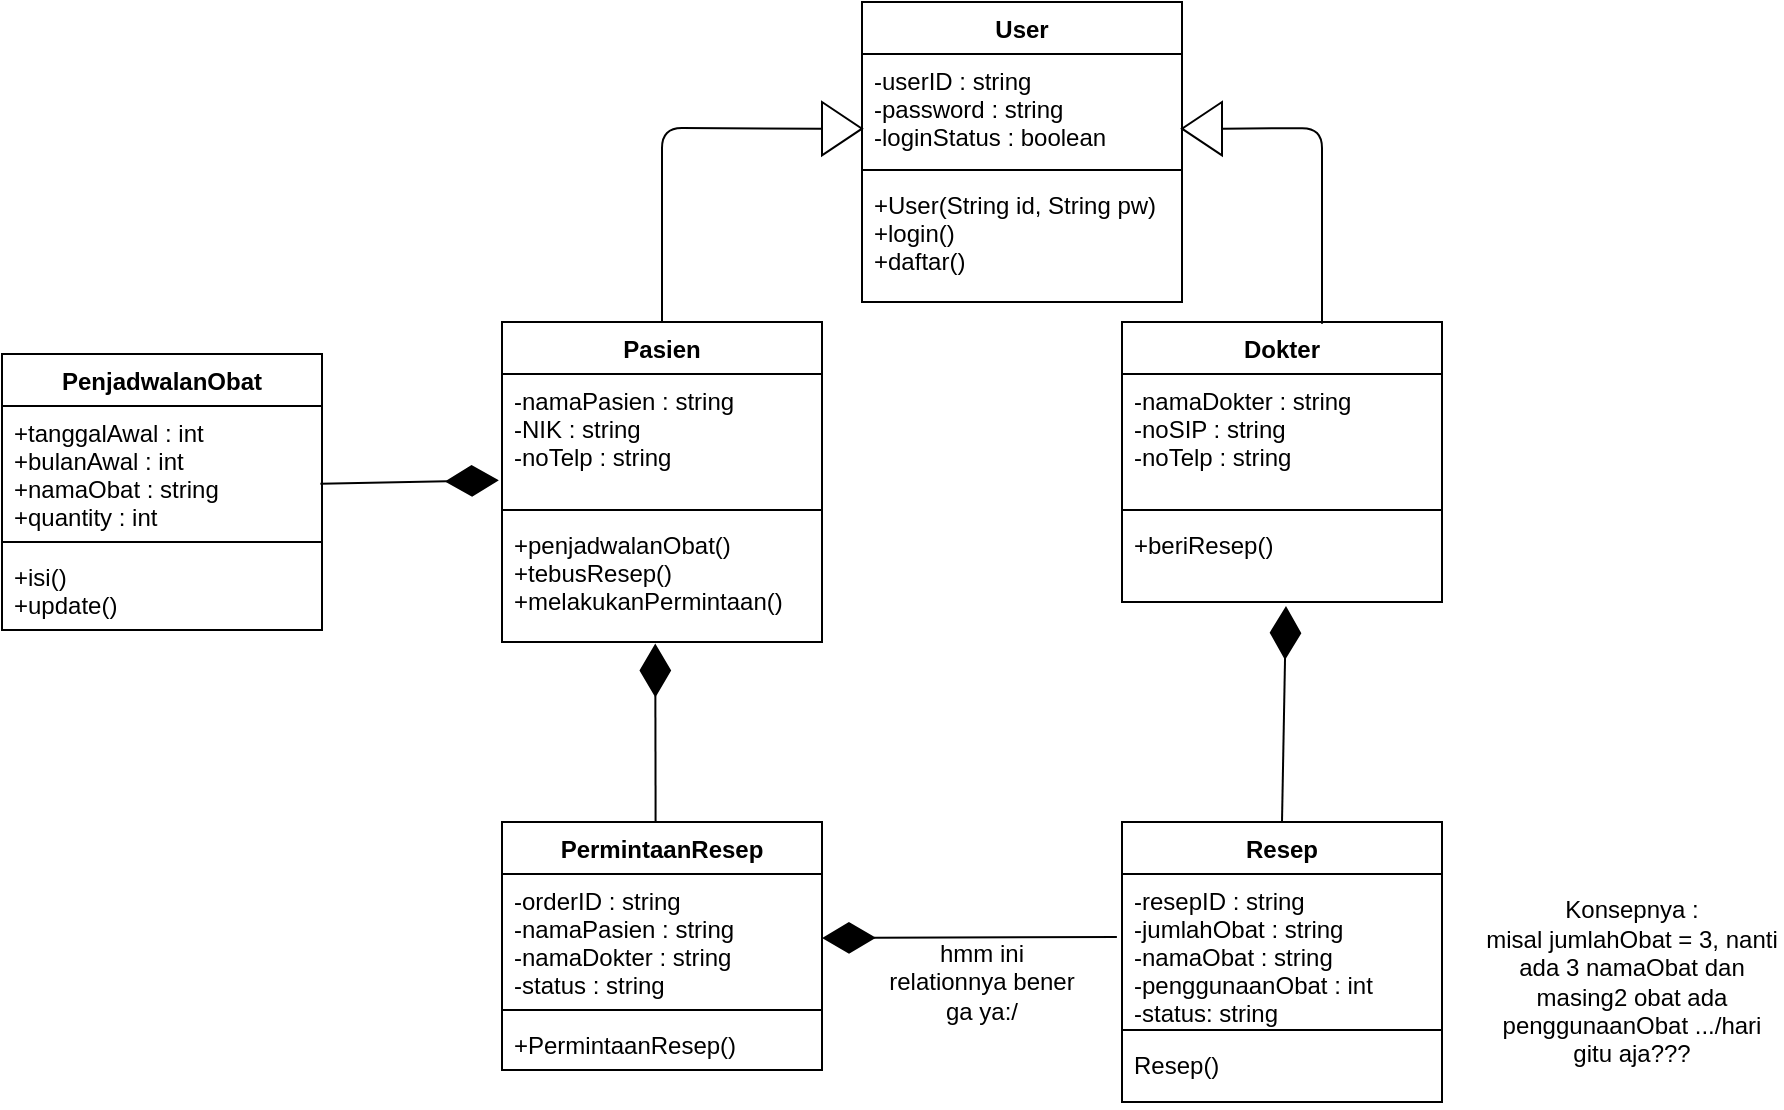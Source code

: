 <mxfile version="13.9.2" type="github">
  <diagram id="MlJI2Lvfq05DiYabIVUM" name="Page-1">
    <mxGraphModel dx="1636" dy="546" grid="1" gridSize="10" guides="1" tooltips="1" connect="1" arrows="1" fold="1" page="1" pageScale="1" pageWidth="850" pageHeight="1100" math="0" shadow="0">
      <root>
        <mxCell id="0" />
        <mxCell id="1" parent="0" />
        <mxCell id="v66dLdxhp5NwMRdZ7sNX-5" value="User" style="swimlane;fontStyle=1;align=center;verticalAlign=top;childLayout=stackLayout;horizontal=1;startSize=26;horizontalStack=0;resizeParent=1;resizeParentMax=0;resizeLast=0;collapsible=1;marginBottom=0;" parent="1" vertex="1">
          <mxGeometry x="320" y="110" width="160" height="150" as="geometry" />
        </mxCell>
        <mxCell id="v66dLdxhp5NwMRdZ7sNX-6" value="-userID : string&#xa;-password : string&#xa;-loginStatus : boolean&#xa;" style="text;strokeColor=none;fillColor=none;align=left;verticalAlign=top;spacingLeft=4;spacingRight=4;overflow=hidden;rotatable=0;points=[[0,0.5],[1,0.5]];portConstraint=eastwest;" parent="v66dLdxhp5NwMRdZ7sNX-5" vertex="1">
          <mxGeometry y="26" width="160" height="54" as="geometry" />
        </mxCell>
        <mxCell id="v66dLdxhp5NwMRdZ7sNX-7" value="" style="line;strokeWidth=1;fillColor=none;align=left;verticalAlign=middle;spacingTop=-1;spacingLeft=3;spacingRight=3;rotatable=0;labelPosition=right;points=[];portConstraint=eastwest;" parent="v66dLdxhp5NwMRdZ7sNX-5" vertex="1">
          <mxGeometry y="80" width="160" height="8" as="geometry" />
        </mxCell>
        <mxCell id="v66dLdxhp5NwMRdZ7sNX-8" value="+User(String id, String pw)&#xa;+login()&#xa;+daftar()&#xa;" style="text;strokeColor=none;fillColor=none;align=left;verticalAlign=top;spacingLeft=4;spacingRight=4;overflow=hidden;rotatable=0;points=[[0,0.5],[1,0.5]];portConstraint=eastwest;" parent="v66dLdxhp5NwMRdZ7sNX-5" vertex="1">
          <mxGeometry y="88" width="160" height="62" as="geometry" />
        </mxCell>
        <mxCell id="v66dLdxhp5NwMRdZ7sNX-9" value="Pasien" style="swimlane;fontStyle=1;align=center;verticalAlign=top;childLayout=stackLayout;horizontal=1;startSize=26;horizontalStack=0;resizeParent=1;resizeParentMax=0;resizeLast=0;collapsible=1;marginBottom=0;" parent="1" vertex="1">
          <mxGeometry x="140" y="270" width="160" height="160" as="geometry" />
        </mxCell>
        <mxCell id="v66dLdxhp5NwMRdZ7sNX-10" value="-namaPasien : string&#xa;-NIK : string&#xa;-noTelp : string" style="text;strokeColor=none;fillColor=none;align=left;verticalAlign=top;spacingLeft=4;spacingRight=4;overflow=hidden;rotatable=0;points=[[0,0.5],[1,0.5]];portConstraint=eastwest;" parent="v66dLdxhp5NwMRdZ7sNX-9" vertex="1">
          <mxGeometry y="26" width="160" height="64" as="geometry" />
        </mxCell>
        <mxCell id="v66dLdxhp5NwMRdZ7sNX-11" value="" style="line;strokeWidth=1;fillColor=none;align=left;verticalAlign=middle;spacingTop=-1;spacingLeft=3;spacingRight=3;rotatable=0;labelPosition=right;points=[];portConstraint=eastwest;" parent="v66dLdxhp5NwMRdZ7sNX-9" vertex="1">
          <mxGeometry y="90" width="160" height="8" as="geometry" />
        </mxCell>
        <mxCell id="v66dLdxhp5NwMRdZ7sNX-12" value="+penjadwalanObat()&#xa;+tebusResep()&#xa;+melakukanPermintaan()&#xa;" style="text;strokeColor=none;fillColor=none;align=left;verticalAlign=top;spacingLeft=4;spacingRight=4;overflow=hidden;rotatable=0;points=[[0,0.5],[1,0.5]];portConstraint=eastwest;" parent="v66dLdxhp5NwMRdZ7sNX-9" vertex="1">
          <mxGeometry y="98" width="160" height="62" as="geometry" />
        </mxCell>
        <mxCell id="v66dLdxhp5NwMRdZ7sNX-13" value="Dokter" style="swimlane;fontStyle=1;align=center;verticalAlign=top;childLayout=stackLayout;horizontal=1;startSize=26;horizontalStack=0;resizeParent=1;resizeParentMax=0;resizeLast=0;collapsible=1;marginBottom=0;" parent="1" vertex="1">
          <mxGeometry x="450" y="270" width="160" height="140" as="geometry" />
        </mxCell>
        <mxCell id="v66dLdxhp5NwMRdZ7sNX-14" value="-namaDokter : string&#xa;-noSIP : string&#xa;-noTelp : string&#xa;" style="text;strokeColor=none;fillColor=none;align=left;verticalAlign=top;spacingLeft=4;spacingRight=4;overflow=hidden;rotatable=0;points=[[0,0.5],[1,0.5]];portConstraint=eastwest;" parent="v66dLdxhp5NwMRdZ7sNX-13" vertex="1">
          <mxGeometry y="26" width="160" height="64" as="geometry" />
        </mxCell>
        <mxCell id="v66dLdxhp5NwMRdZ7sNX-15" value="" style="line;strokeWidth=1;fillColor=none;align=left;verticalAlign=middle;spacingTop=-1;spacingLeft=3;spacingRight=3;rotatable=0;labelPosition=right;points=[];portConstraint=eastwest;" parent="v66dLdxhp5NwMRdZ7sNX-13" vertex="1">
          <mxGeometry y="90" width="160" height="8" as="geometry" />
        </mxCell>
        <mxCell id="v66dLdxhp5NwMRdZ7sNX-16" value="+beriResep()" style="text;strokeColor=none;fillColor=none;align=left;verticalAlign=top;spacingLeft=4;spacingRight=4;overflow=hidden;rotatable=0;points=[[0,0.5],[1,0.5]];portConstraint=eastwest;" parent="v66dLdxhp5NwMRdZ7sNX-13" vertex="1">
          <mxGeometry y="98" width="160" height="42" as="geometry" />
        </mxCell>
        <mxCell id="v66dLdxhp5NwMRdZ7sNX-17" value="" style="triangle;whiteSpace=wrap;html=1;" parent="1" vertex="1">
          <mxGeometry x="300" y="160" width="20" height="26.67" as="geometry" />
        </mxCell>
        <mxCell id="v66dLdxhp5NwMRdZ7sNX-18" value="" style="endArrow=none;html=1;exitX=0.5;exitY=0;exitDx=0;exitDy=0;entryX=0;entryY=0.5;entryDx=0;entryDy=0;" parent="1" source="v66dLdxhp5NwMRdZ7sNX-9" target="v66dLdxhp5NwMRdZ7sNX-17" edge="1">
          <mxGeometry width="50" height="50" relative="1" as="geometry">
            <mxPoint x="310" y="220" as="sourcePoint" />
            <mxPoint x="360" y="170" as="targetPoint" />
            <Array as="points">
              <mxPoint x="220" y="173" />
            </Array>
          </mxGeometry>
        </mxCell>
        <mxCell id="v66dLdxhp5NwMRdZ7sNX-19" value="" style="triangle;whiteSpace=wrap;html=1;rotation=-180;" parent="1" vertex="1">
          <mxGeometry x="480" y="160" width="20" height="26.67" as="geometry" />
        </mxCell>
        <mxCell id="v66dLdxhp5NwMRdZ7sNX-21" value="" style="endArrow=none;html=1;entryX=0;entryY=0.5;entryDx=0;entryDy=0;exitX=0.625;exitY=0.006;exitDx=0;exitDy=0;exitPerimeter=0;" parent="1" source="v66dLdxhp5NwMRdZ7sNX-13" target="v66dLdxhp5NwMRdZ7sNX-19" edge="1">
          <mxGeometry width="50" height="50" relative="1" as="geometry">
            <mxPoint x="550" y="260" as="sourcePoint" />
            <mxPoint x="500" y="170" as="targetPoint" />
            <Array as="points">
              <mxPoint x="550" y="173" />
            </Array>
          </mxGeometry>
        </mxCell>
        <mxCell id="v66dLdxhp5NwMRdZ7sNX-22" value="" style="endArrow=diamondThin;endFill=1;endSize=24;html=1;entryX=-0.01;entryY=0.831;entryDx=0;entryDy=0;entryPerimeter=0;exitX=0.995;exitY=0.607;exitDx=0;exitDy=0;exitPerimeter=0;" parent="1" source="v66dLdxhp5NwMRdZ7sNX-24" target="v66dLdxhp5NwMRdZ7sNX-10" edge="1">
          <mxGeometry width="160" relative="1" as="geometry">
            <mxPoint x="209" y="510" as="sourcePoint" />
            <mxPoint x="209" y="443" as="targetPoint" />
          </mxGeometry>
        </mxCell>
        <mxCell id="v66dLdxhp5NwMRdZ7sNX-23" value="PenjadwalanObat" style="swimlane;fontStyle=1;align=center;verticalAlign=top;childLayout=stackLayout;horizontal=1;startSize=26;horizontalStack=0;resizeParent=1;resizeParentMax=0;resizeLast=0;collapsible=1;marginBottom=0;" parent="1" vertex="1">
          <mxGeometry x="-110" y="286" width="160" height="138" as="geometry" />
        </mxCell>
        <mxCell id="v66dLdxhp5NwMRdZ7sNX-24" value="+tanggalAwal : int&#xa;+bulanAwal : int&#xa;+namaObat : string&#xa;+quantity : int" style="text;strokeColor=none;fillColor=none;align=left;verticalAlign=top;spacingLeft=4;spacingRight=4;overflow=hidden;rotatable=0;points=[[0,0.5],[1,0.5]];portConstraint=eastwest;" parent="v66dLdxhp5NwMRdZ7sNX-23" vertex="1">
          <mxGeometry y="26" width="160" height="64" as="geometry" />
        </mxCell>
        <mxCell id="v66dLdxhp5NwMRdZ7sNX-25" value="" style="line;strokeWidth=1;fillColor=none;align=left;verticalAlign=middle;spacingTop=-1;spacingLeft=3;spacingRight=3;rotatable=0;labelPosition=right;points=[];portConstraint=eastwest;" parent="v66dLdxhp5NwMRdZ7sNX-23" vertex="1">
          <mxGeometry y="90" width="160" height="8" as="geometry" />
        </mxCell>
        <mxCell id="v66dLdxhp5NwMRdZ7sNX-26" value="+isi()&#xa;+update()" style="text;strokeColor=none;fillColor=none;align=left;verticalAlign=top;spacingLeft=4;spacingRight=4;overflow=hidden;rotatable=0;points=[[0,0.5],[1,0.5]];portConstraint=eastwest;" parent="v66dLdxhp5NwMRdZ7sNX-23" vertex="1">
          <mxGeometry y="98" width="160" height="40" as="geometry" />
        </mxCell>
        <mxCell id="v66dLdxhp5NwMRdZ7sNX-27" value="PermintaanResep" style="swimlane;fontStyle=1;align=center;verticalAlign=top;childLayout=stackLayout;horizontal=1;startSize=26;horizontalStack=0;resizeParent=1;resizeParentMax=0;resizeLast=0;collapsible=1;marginBottom=0;" parent="1" vertex="1">
          <mxGeometry x="140" y="520" width="160" height="124" as="geometry" />
        </mxCell>
        <mxCell id="v66dLdxhp5NwMRdZ7sNX-28" value="-orderID : string&#xa;-namaPasien : string&#xa;-namaDokter : string&#xa;-status : string&#xa;" style="text;strokeColor=none;fillColor=none;align=left;verticalAlign=top;spacingLeft=4;spacingRight=4;overflow=hidden;rotatable=0;points=[[0,0.5],[1,0.5]];portConstraint=eastwest;" parent="v66dLdxhp5NwMRdZ7sNX-27" vertex="1">
          <mxGeometry y="26" width="160" height="64" as="geometry" />
        </mxCell>
        <mxCell id="v66dLdxhp5NwMRdZ7sNX-29" value="" style="line;strokeWidth=1;fillColor=none;align=left;verticalAlign=middle;spacingTop=-1;spacingLeft=3;spacingRight=3;rotatable=0;labelPosition=right;points=[];portConstraint=eastwest;" parent="v66dLdxhp5NwMRdZ7sNX-27" vertex="1">
          <mxGeometry y="90" width="160" height="8" as="geometry" />
        </mxCell>
        <mxCell id="v66dLdxhp5NwMRdZ7sNX-30" value="+PermintaanResep()" style="text;strokeColor=none;fillColor=none;align=left;verticalAlign=top;spacingLeft=4;spacingRight=4;overflow=hidden;rotatable=0;points=[[0,0.5],[1,0.5]];portConstraint=eastwest;" parent="v66dLdxhp5NwMRdZ7sNX-27" vertex="1">
          <mxGeometry y="98" width="160" height="26" as="geometry" />
        </mxCell>
        <mxCell id="v66dLdxhp5NwMRdZ7sNX-31" value="" style="endArrow=diamondThin;endFill=1;endSize=24;html=1;entryX=0.479;entryY=1.012;entryDx=0;entryDy=0;entryPerimeter=0;exitX=0.48;exitY=0.001;exitDx=0;exitDy=0;exitPerimeter=0;" parent="1" source="v66dLdxhp5NwMRdZ7sNX-27" target="v66dLdxhp5NwMRdZ7sNX-12" edge="1">
          <mxGeometry width="160" relative="1" as="geometry">
            <mxPoint x="250" y="490" as="sourcePoint" />
            <mxPoint x="410" y="490" as="targetPoint" />
          </mxGeometry>
        </mxCell>
        <mxCell id="1Y1DkxaDLR0P47Vaz37J-1" value="Resep" style="swimlane;fontStyle=1;align=center;verticalAlign=top;childLayout=stackLayout;horizontal=1;startSize=26;horizontalStack=0;resizeParent=1;resizeParentMax=0;resizeLast=0;collapsible=1;marginBottom=0;" parent="1" vertex="1">
          <mxGeometry x="450" y="520" width="160" height="140" as="geometry" />
        </mxCell>
        <mxCell id="1Y1DkxaDLR0P47Vaz37J-2" value="-resepID : string&#xa;-jumlahObat : string&#xa;-namaObat : string&#xa;-penggunaanObat : int&#xa;-status: string&#xa;" style="text;strokeColor=none;fillColor=none;align=left;verticalAlign=top;spacingLeft=4;spacingRight=4;overflow=hidden;rotatable=0;points=[[0,0.5],[1,0.5]];portConstraint=eastwest;" parent="1Y1DkxaDLR0P47Vaz37J-1" vertex="1">
          <mxGeometry y="26" width="160" height="74" as="geometry" />
        </mxCell>
        <mxCell id="1Y1DkxaDLR0P47Vaz37J-3" value="" style="line;strokeWidth=1;fillColor=none;align=left;verticalAlign=middle;spacingTop=-1;spacingLeft=3;spacingRight=3;rotatable=0;labelPosition=right;points=[];portConstraint=eastwest;" parent="1Y1DkxaDLR0P47Vaz37J-1" vertex="1">
          <mxGeometry y="100" width="160" height="8" as="geometry" />
        </mxCell>
        <mxCell id="1Y1DkxaDLR0P47Vaz37J-4" value="Resep()" style="text;strokeColor=none;fillColor=none;align=left;verticalAlign=top;spacingLeft=4;spacingRight=4;overflow=hidden;rotatable=0;points=[[0,0.5],[1,0.5]];portConstraint=eastwest;" parent="1Y1DkxaDLR0P47Vaz37J-1" vertex="1">
          <mxGeometry y="108" width="160" height="32" as="geometry" />
        </mxCell>
        <mxCell id="V8YODuHDASn_zmYIs2Xz-1" value="" style="endArrow=diamondThin;endFill=1;endSize=24;html=1;exitX=0.5;exitY=0;exitDx=0;exitDy=0;" parent="1" source="1Y1DkxaDLR0P47Vaz37J-1" edge="1">
          <mxGeometry width="160" relative="1" as="geometry">
            <mxPoint x="529.74" y="499.384" as="sourcePoint" />
            <mxPoint x="532" y="412" as="targetPoint" />
          </mxGeometry>
        </mxCell>
        <mxCell id="V8YODuHDASn_zmYIs2Xz-2" value="" style="endArrow=diamondThin;endFill=1;endSize=24;html=1;entryX=1;entryY=0.5;entryDx=0;entryDy=0;exitX=-0.016;exitY=0.426;exitDx=0;exitDy=0;exitPerimeter=0;" parent="1" source="1Y1DkxaDLR0P47Vaz37J-2" target="v66dLdxhp5NwMRdZ7sNX-28" edge="1">
          <mxGeometry width="160" relative="1" as="geometry">
            <mxPoint x="410.16" y="626.694" as="sourcePoint" />
            <mxPoint x="410.0" y="537.314" as="targetPoint" />
          </mxGeometry>
        </mxCell>
        <mxCell id="V8YODuHDASn_zmYIs2Xz-3" value="hmm ini relationnya bener ga ya:/" style="text;html=1;strokeColor=none;fillColor=none;align=center;verticalAlign=middle;whiteSpace=wrap;rounded=0;" parent="1" vertex="1">
          <mxGeometry x="330" y="590" width="100" height="20" as="geometry" />
        </mxCell>
        <mxCell id="V8YODuHDASn_zmYIs2Xz-4" value="Konsepnya :&lt;br&gt;misal jumlahObat = 3, nanti ada 3 namaObat dan masing2 obat ada penggunaanObat .../hari&lt;br&gt;gitu aja???" style="text;html=1;strokeColor=none;fillColor=none;align=center;verticalAlign=middle;whiteSpace=wrap;rounded=0;" parent="1" vertex="1">
          <mxGeometry x="630" y="590" width="150" height="20" as="geometry" />
        </mxCell>
      </root>
    </mxGraphModel>
  </diagram>
</mxfile>
